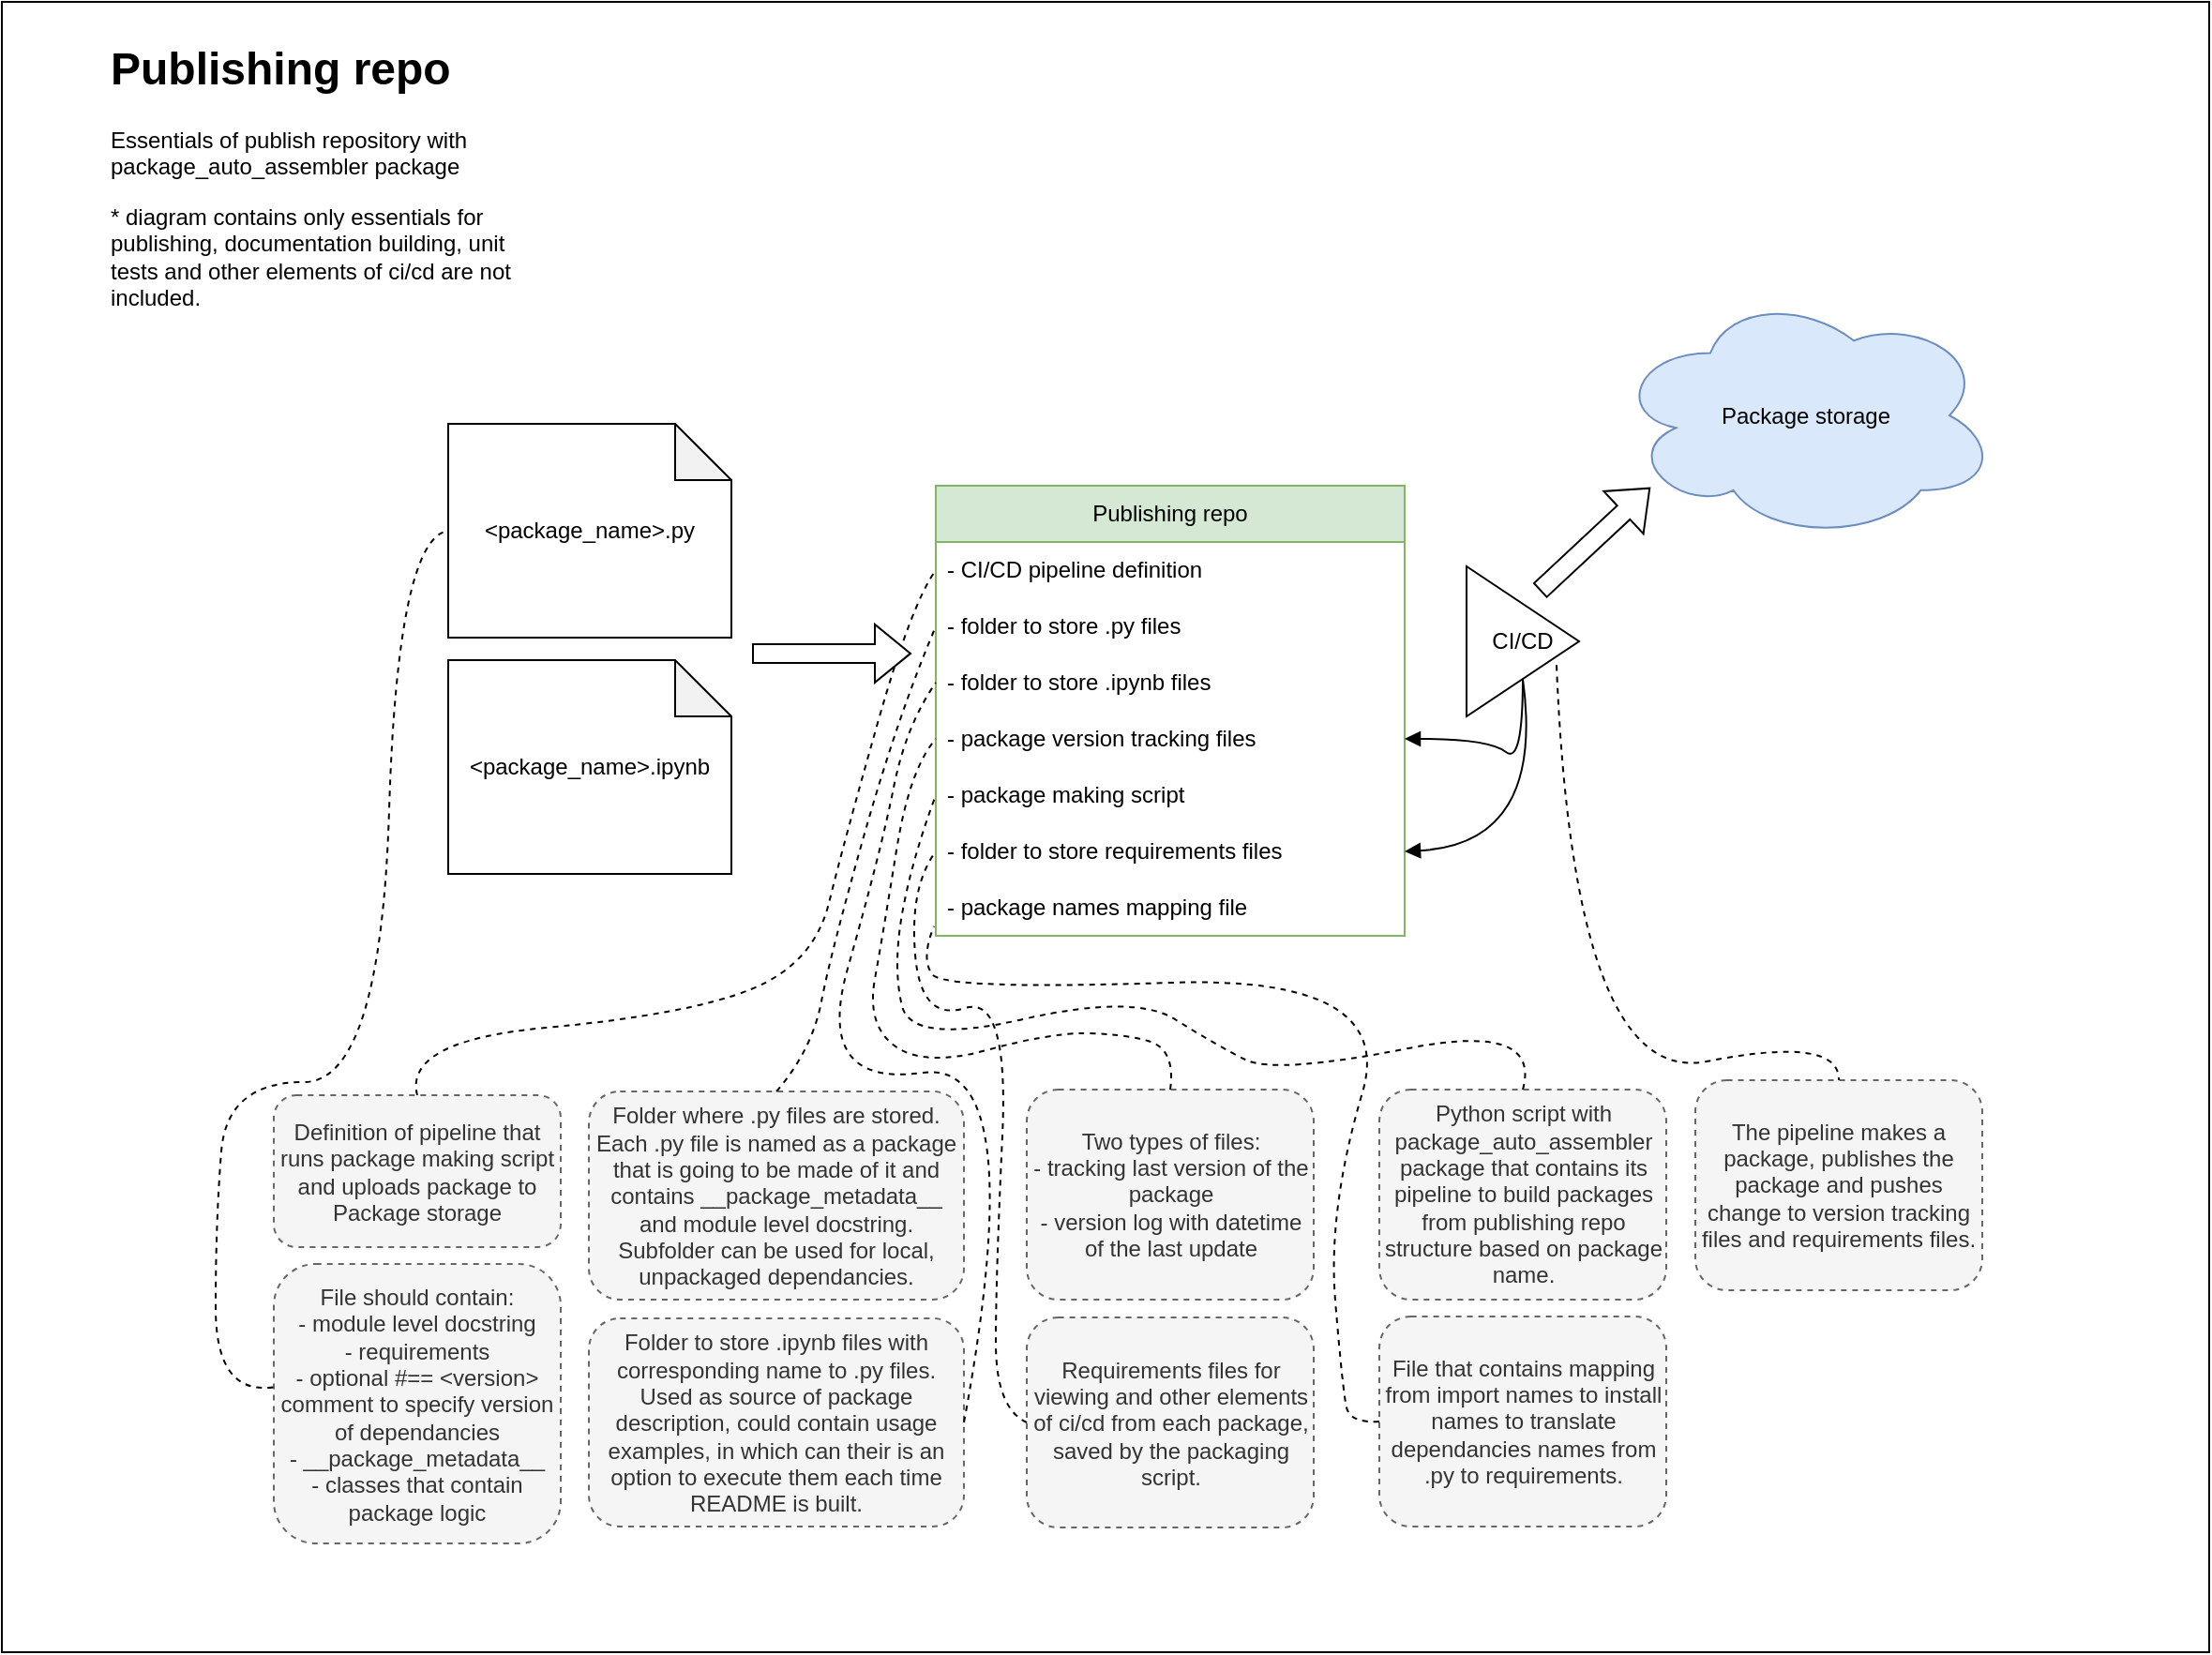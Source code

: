<mxfile version="23.1.5" type="device" pages="2">
  <diagram id="hOmXKEejxs12YvGsgwzY" name="usage">
    <mxGraphModel dx="1990" dy="1212" grid="0" gridSize="10" guides="1" tooltips="1" connect="1" arrows="1" fold="1" page="0" pageScale="1" pageWidth="1169" pageHeight="1654" math="0" shadow="0">
      <root>
        <mxCell id="0" />
        <mxCell id="1" parent="0" />
        <mxCell id="mpo9OLShC69Xrk_bo134-23" value="" style="rounded=0;whiteSpace=wrap;html=1;" vertex="1" parent="1">
          <mxGeometry x="-353" y="52" width="1177" height="880" as="geometry" />
        </mxCell>
        <mxCell id="mpo9OLShC69Xrk_bo134-3" value="" style="curved=1;endArrow=none;html=1;rounded=0;entryX=0;entryY=0.5;entryDx=0;entryDy=0;endFill=0;exitX=0.5;exitY=0;exitDx=0;exitDy=0;dashed=1;" edge="1" parent="1" source="mpo9OLShC69Xrk_bo134-2" target="OUoE7w_y1vDqKte6qC6K-2">
          <mxGeometry width="50" height="50" relative="1" as="geometry">
            <mxPoint x="13" y="642" as="sourcePoint" />
            <mxPoint x="63" y="592" as="targetPoint" />
            <Array as="points">
              <mxPoint x="-139" y="606" />
              <mxPoint x="13" y="592" />
              <mxPoint x="80" y="565" />
              <mxPoint x="96" y="500" />
              <mxPoint x="132" y="373" />
            </Array>
          </mxGeometry>
        </mxCell>
        <mxCell id="OUoE7w_y1vDqKte6qC6K-1" value="Publishing repo" style="swimlane;fontStyle=0;childLayout=stackLayout;horizontal=1;startSize=30;horizontalStack=0;resizeParent=1;resizeParentMax=0;resizeLast=0;collapsible=1;marginBottom=0;whiteSpace=wrap;html=1;fillColor=#d5e8d4;strokeColor=#82b366;" vertex="1" parent="1">
          <mxGeometry x="145" y="310" width="250" height="240" as="geometry" />
        </mxCell>
        <mxCell id="OUoE7w_y1vDqKte6qC6K-2" value="- CI/CD pipeline definition" style="text;strokeColor=none;fillColor=none;align=left;verticalAlign=middle;spacingLeft=4;spacingRight=4;overflow=hidden;points=[[0,0.5],[1,0.5]];portConstraint=eastwest;rotatable=0;whiteSpace=wrap;html=1;" vertex="1" parent="OUoE7w_y1vDqKte6qC6K-1">
          <mxGeometry y="30" width="250" height="30" as="geometry" />
        </mxCell>
        <mxCell id="OUoE7w_y1vDqKte6qC6K-5" value="- folder to store .py files" style="text;strokeColor=none;fillColor=none;align=left;verticalAlign=middle;spacingLeft=4;spacingRight=4;overflow=hidden;points=[[0,0.5],[1,0.5]];portConstraint=eastwest;rotatable=0;whiteSpace=wrap;html=1;" vertex="1" parent="OUoE7w_y1vDqKte6qC6K-1">
          <mxGeometry y="60" width="250" height="30" as="geometry" />
        </mxCell>
        <mxCell id="OUoE7w_y1vDqKte6qC6K-6" value="- folder to store .ipynb files" style="text;strokeColor=none;fillColor=none;align=left;verticalAlign=middle;spacingLeft=4;spacingRight=4;overflow=hidden;points=[[0,0.5],[1,0.5]];portConstraint=eastwest;rotatable=0;whiteSpace=wrap;html=1;" vertex="1" parent="OUoE7w_y1vDqKte6qC6K-1">
          <mxGeometry y="90" width="250" height="30" as="geometry" />
        </mxCell>
        <mxCell id="OUoE7w_y1vDqKte6qC6K-3" value="- package version tracking files" style="text;strokeColor=none;fillColor=none;align=left;verticalAlign=middle;spacingLeft=4;spacingRight=4;overflow=hidden;points=[[0,0.5],[1,0.5]];portConstraint=eastwest;rotatable=0;whiteSpace=wrap;html=1;" vertex="1" parent="OUoE7w_y1vDqKte6qC6K-1">
          <mxGeometry y="120" width="250" height="30" as="geometry" />
        </mxCell>
        <mxCell id="OUoE7w_y1vDqKte6qC6K-4" value="- package making script" style="text;strokeColor=none;fillColor=none;align=left;verticalAlign=middle;spacingLeft=4;spacingRight=4;overflow=hidden;points=[[0,0.5],[1,0.5]];portConstraint=eastwest;rotatable=0;whiteSpace=wrap;html=1;" vertex="1" parent="OUoE7w_y1vDqKte6qC6K-1">
          <mxGeometry y="150" width="250" height="30" as="geometry" />
        </mxCell>
        <mxCell id="nKNuT7gZOhR22zOLDPsV-13" value="- folder to store requirements files" style="text;strokeColor=none;fillColor=none;align=left;verticalAlign=middle;spacingLeft=4;spacingRight=4;overflow=hidden;points=[[0,0.5],[1,0.5]];portConstraint=eastwest;rotatable=0;whiteSpace=wrap;html=1;" vertex="1" parent="OUoE7w_y1vDqKte6qC6K-1">
          <mxGeometry y="180" width="250" height="30" as="geometry" />
        </mxCell>
        <mxCell id="mpo9OLShC69Xrk_bo134-1" value="- package names mapping file" style="text;strokeColor=none;fillColor=none;align=left;verticalAlign=middle;spacingLeft=4;spacingRight=4;overflow=hidden;points=[[0,0.5],[1,0.5]];portConstraint=eastwest;rotatable=0;whiteSpace=wrap;html=1;" vertex="1" parent="OUoE7w_y1vDqKte6qC6K-1">
          <mxGeometry y="210" width="250" height="30" as="geometry" />
        </mxCell>
        <mxCell id="nKNuT7gZOhR22zOLDPsV-1" value="&lt;h1&gt;Publishing repo&lt;/h1&gt;&lt;p&gt;Essentials of publish repository with package_auto_assembler package&lt;/p&gt;&lt;p&gt;* diagram contains only essentials for publishing, documentation building, unit tests and other elements of ci/cd are not included.&lt;/p&gt;" style="text;html=1;spacing=5;spacingTop=-20;whiteSpace=wrap;overflow=hidden;rounded=0;" vertex="1" parent="1">
          <mxGeometry x="-300" y="68" width="233" height="161" as="geometry" />
        </mxCell>
        <mxCell id="nKNuT7gZOhR22zOLDPsV-2" value="&amp;lt;package_name&amp;gt;.py" style="shape=note;whiteSpace=wrap;html=1;backgroundOutline=1;darkOpacity=0.05;" vertex="1" parent="1">
          <mxGeometry x="-115" y="277" width="151" height="114" as="geometry" />
        </mxCell>
        <mxCell id="nKNuT7gZOhR22zOLDPsV-3" value="&amp;lt;package_name&amp;gt;.ipynb" style="shape=note;whiteSpace=wrap;html=1;backgroundOutline=1;darkOpacity=0.05;" vertex="1" parent="1">
          <mxGeometry x="-115" y="403" width="151" height="114" as="geometry" />
        </mxCell>
        <mxCell id="nKNuT7gZOhR22zOLDPsV-4" value="" style="shape=flexArrow;endArrow=classic;html=1;rounded=0;fillColor=default;" edge="1" parent="1">
          <mxGeometry width="50" height="50" relative="1" as="geometry">
            <mxPoint x="47" y="399.44" as="sourcePoint" />
            <mxPoint x="132" y="399.44" as="targetPoint" />
          </mxGeometry>
        </mxCell>
        <mxCell id="nKNuT7gZOhR22zOLDPsV-5" value="" style="shape=flexArrow;endArrow=classic;html=1;rounded=0;" edge="1" parent="1">
          <mxGeometry width="50" height="50" relative="1" as="geometry">
            <mxPoint x="467" y="366" as="sourcePoint" />
            <mxPoint x="526" y="311" as="targetPoint" />
          </mxGeometry>
        </mxCell>
        <mxCell id="nKNuT7gZOhR22zOLDPsV-6" value="Package storage" style="ellipse;shape=cloud;whiteSpace=wrap;html=1;fillColor=#dae8fc;strokeColor=#6c8ebf;" vertex="1" parent="1">
          <mxGeometry x="507" y="206" width="204" height="133" as="geometry" />
        </mxCell>
        <mxCell id="nKNuT7gZOhR22zOLDPsV-12" value="CI/CD" style="triangle;whiteSpace=wrap;html=1;" vertex="1" parent="1">
          <mxGeometry x="428" y="353" width="60" height="80" as="geometry" />
        </mxCell>
        <mxCell id="nKNuT7gZOhR22zOLDPsV-8" value="" style="curved=1;endArrow=block;html=1;rounded=0;entryX=1;entryY=0.5;entryDx=0;entryDy=0;endFill=1;exitX=0.5;exitY=1;exitDx=0;exitDy=0;" edge="1" parent="1" source="nKNuT7gZOhR22zOLDPsV-12" target="OUoE7w_y1vDqKte6qC6K-3">
          <mxGeometry width="50" height="50" relative="1" as="geometry">
            <mxPoint x="424" y="378" as="sourcePoint" />
            <mxPoint x="453" y="458" as="targetPoint" />
            <Array as="points">
              <mxPoint x="458" y="459" />
              <mxPoint x="440" y="445" />
            </Array>
          </mxGeometry>
        </mxCell>
        <mxCell id="nKNuT7gZOhR22zOLDPsV-14" value="" style="curved=1;endArrow=block;html=1;rounded=0;entryX=1;entryY=0.5;entryDx=0;entryDy=0;endFill=1;exitX=0.5;exitY=1;exitDx=0;exitDy=0;" edge="1" parent="1" source="nKNuT7gZOhR22zOLDPsV-12" target="nKNuT7gZOhR22zOLDPsV-13">
          <mxGeometry width="50" height="50" relative="1" as="geometry">
            <mxPoint x="488" y="469" as="sourcePoint" />
            <mxPoint x="425" y="501" as="targetPoint" />
            <Array as="points">
              <mxPoint x="470" y="501" />
            </Array>
          </mxGeometry>
        </mxCell>
        <mxCell id="mpo9OLShC69Xrk_bo134-2" value="Definition of pipeline that runs package making script and uploads package to Package storage" style="rounded=1;whiteSpace=wrap;html=1;dashed=1;fillColor=#f5f5f5;fontColor=#333333;strokeColor=#666666;" vertex="1" parent="1">
          <mxGeometry x="-208" y="635" width="153" height="81" as="geometry" />
        </mxCell>
        <mxCell id="mpo9OLShC69Xrk_bo134-4" value="Folder where .py files are stored. Each .py file is named as a package that is going to be made of it and contains&amp;nbsp;__package_metadata__ and module level docstring.&lt;br&gt;Subfolder can be used for local, unpackaged dependancies." style="rounded=1;whiteSpace=wrap;html=1;dashed=1;fillColor=#f5f5f5;fontColor=#333333;strokeColor=#666666;" vertex="1" parent="1">
          <mxGeometry x="-40" y="633" width="200" height="111" as="geometry" />
        </mxCell>
        <mxCell id="mpo9OLShC69Xrk_bo134-5" value="" style="curved=1;endArrow=none;html=1;rounded=0;entryX=0;entryY=0.5;entryDx=0;entryDy=0;endFill=0;exitX=0.5;exitY=0;exitDx=0;exitDy=0;dashed=1;" edge="1" parent="1" source="mpo9OLShC69Xrk_bo134-4" target="OUoE7w_y1vDqKte6qC6K-5">
          <mxGeometry width="50" height="50" relative="1" as="geometry">
            <mxPoint x="-139" y="694" as="sourcePoint" />
            <mxPoint x="138" y="414" as="targetPoint" />
            <Array as="points">
              <mxPoint x="79" y="611" />
              <mxPoint x="89" y="559" />
              <mxPoint x="125" y="432" />
            </Array>
          </mxGeometry>
        </mxCell>
        <mxCell id="mpo9OLShC69Xrk_bo134-6" value="Folder to store .ipynb files with corresponding name to .py files. Used as source of package description, could contain usage examples, in which can their is an option to execute them each time README is built." style="rounded=1;whiteSpace=wrap;html=1;dashed=1;fillColor=#f5f5f5;fontColor=#333333;strokeColor=#666666;" vertex="1" parent="1">
          <mxGeometry x="-40" y="754" width="200" height="111" as="geometry" />
        </mxCell>
        <mxCell id="mpo9OLShC69Xrk_bo134-7" value="" style="curved=1;endArrow=none;html=1;rounded=0;entryX=0;entryY=0.5;entryDx=0;entryDy=0;endFill=0;exitX=1;exitY=0.5;exitDx=0;exitDy=0;dashed=1;" edge="1" parent="1" source="mpo9OLShC69Xrk_bo134-6" target="OUoE7w_y1vDqKte6qC6K-6">
          <mxGeometry width="50" height="50" relative="1" as="geometry">
            <mxPoint x="51" y="705" as="sourcePoint" />
            <mxPoint x="136" y="457" as="targetPoint" />
            <Array as="points">
              <mxPoint x="196" y="615" />
              <mxPoint x="80" y="631" />
              <mxPoint x="116" y="504" />
              <mxPoint x="129" y="438" />
            </Array>
          </mxGeometry>
        </mxCell>
        <mxCell id="mpo9OLShC69Xrk_bo134-8" value="Two types of files:&lt;br&gt;- tracking last version of the package&lt;br&gt;- version log with datetime of the last update" style="rounded=1;whiteSpace=wrap;html=1;dashed=1;fillColor=#f5f5f5;fontColor=#333333;strokeColor=#666666;" vertex="1" parent="1">
          <mxGeometry x="193.5" y="632" width="153" height="112" as="geometry" />
        </mxCell>
        <mxCell id="mpo9OLShC69Xrk_bo134-9" value="" style="curved=1;endArrow=none;html=1;rounded=0;entryX=0;entryY=0.5;entryDx=0;entryDy=0;endFill=0;exitX=0.5;exitY=0;exitDx=0;exitDy=0;dashed=1;" edge="1" parent="1" source="mpo9OLShC69Xrk_bo134-8" target="OUoE7w_y1vDqKte6qC6K-3">
          <mxGeometry width="50" height="50" relative="1" as="geometry">
            <mxPoint x="52" y="749" as="sourcePoint" />
            <mxPoint x="137" y="501" as="targetPoint" />
            <Array as="points">
              <mxPoint x="273" y="610" />
              <mxPoint x="243" y="602" />
              <mxPoint x="205" y="602" />
              <mxPoint x="139" y="620" />
              <mxPoint x="108" y="598" />
              <mxPoint x="117" y="548" />
              <mxPoint x="131" y="461" />
            </Array>
          </mxGeometry>
        </mxCell>
        <mxCell id="mpo9OLShC69Xrk_bo134-10" value="Python script with package_auto_assembler&lt;br&gt;package that contains its pipeline to build packages from publishing repo structure based on package name." style="rounded=1;whiteSpace=wrap;html=1;dashed=1;fillColor=#f5f5f5;fontColor=#333333;strokeColor=#666666;" vertex="1" parent="1">
          <mxGeometry x="381.5" y="632" width="153" height="112" as="geometry" />
        </mxCell>
        <mxCell id="mpo9OLShC69Xrk_bo134-11" value="" style="curved=1;endArrow=none;html=1;rounded=0;entryX=0;entryY=0.5;entryDx=0;entryDy=0;endFill=0;exitX=0.5;exitY=0;exitDx=0;exitDy=0;dashed=1;" edge="1" parent="1" source="mpo9OLShC69Xrk_bo134-10" target="OUoE7w_y1vDqKte6qC6K-4">
          <mxGeometry width="50" height="50" relative="1" as="geometry">
            <mxPoint x="280" y="642" as="sourcePoint" />
            <mxPoint x="155" y="455" as="targetPoint" />
            <Array as="points">
              <mxPoint x="468" y="596" />
              <mxPoint x="326" y="624" />
              <mxPoint x="294" y="608" />
              <mxPoint x="251" y="581" />
              <mxPoint x="132" y="608" />
              <mxPoint x="122" y="567" />
              <mxPoint x="132" y="510" />
            </Array>
          </mxGeometry>
        </mxCell>
        <mxCell id="mpo9OLShC69Xrk_bo134-12" value="Requirements files for viewing and other elements of ci/cd from each package, saved by the packaging script." style="rounded=1;whiteSpace=wrap;html=1;dashed=1;fillColor=#f5f5f5;fontColor=#333333;strokeColor=#666666;" vertex="1" parent="1">
          <mxGeometry x="193.5" y="753.5" width="153" height="112" as="geometry" />
        </mxCell>
        <mxCell id="mpo9OLShC69Xrk_bo134-13" value="File that contains mapping from import names to install names to translate dependancies names from .py to requirements." style="rounded=1;whiteSpace=wrap;html=1;dashed=1;fillColor=#f5f5f5;fontColor=#333333;strokeColor=#666666;" vertex="1" parent="1">
          <mxGeometry x="381.5" y="753" width="153" height="112" as="geometry" />
        </mxCell>
        <mxCell id="mpo9OLShC69Xrk_bo134-14" value="" style="curved=1;endArrow=none;html=1;rounded=0;entryX=0;entryY=0.5;entryDx=0;entryDy=0;endFill=0;exitX=0;exitY=0.5;exitDx=0;exitDy=0;dashed=1;" edge="1" parent="1" source="mpo9OLShC69Xrk_bo134-12" target="nKNuT7gZOhR22zOLDPsV-13">
          <mxGeometry width="50" height="50" relative="1" as="geometry">
            <mxPoint x="280" y="754" as="sourcePoint" />
            <mxPoint x="155" y="567" as="targetPoint" />
            <Array as="points">
              <mxPoint x="177" y="802" />
              <mxPoint x="177" y="732" />
              <mxPoint x="184" y="581" />
              <mxPoint x="137" y="596" />
              <mxPoint x="131" y="524" />
            </Array>
          </mxGeometry>
        </mxCell>
        <mxCell id="mpo9OLShC69Xrk_bo134-15" value="" style="curved=1;endArrow=none;html=1;rounded=0;entryX=-0.004;entryY=0.833;entryDx=0;entryDy=0;endFill=0;exitX=0;exitY=0.5;exitDx=0;exitDy=0;dashed=1;entryPerimeter=0;" edge="1" parent="1" source="mpo9OLShC69Xrk_bo134-13" target="mpo9OLShC69Xrk_bo134-1">
          <mxGeometry width="50" height="50" relative="1" as="geometry">
            <mxPoint x="468" y="715" as="sourcePoint" />
            <mxPoint x="155" y="558" as="targetPoint" />
            <Array as="points">
              <mxPoint x="366" y="810" />
              <mxPoint x="362" y="793" />
              <mxPoint x="354" y="696" />
              <mxPoint x="391" y="571" />
              <mxPoint x="149" y="579" />
              <mxPoint x="137" y="562" />
            </Array>
          </mxGeometry>
        </mxCell>
        <mxCell id="mpo9OLShC69Xrk_bo134-16" value="The pipeline makes a package, publishes the package and pushes change to version tracking files and requirements files." style="rounded=1;whiteSpace=wrap;html=1;dashed=1;fillColor=#f5f5f5;fontColor=#333333;strokeColor=#666666;" vertex="1" parent="1">
          <mxGeometry x="550" y="627" width="153" height="112" as="geometry" />
        </mxCell>
        <mxCell id="mpo9OLShC69Xrk_bo134-18" value="&lt;span style=&quot;background-color: initial; text-align: left;&quot;&gt;File should contain:&lt;/span&gt;&lt;br&gt;&lt;span style=&quot;background-color: initial; text-align: left;&quot;&gt;- module level docstring&lt;/span&gt;&lt;br&gt;&lt;span style=&quot;background-color: initial; text-align: left;&quot;&gt;- requirements&lt;/span&gt;&lt;br&gt;- optional #== &amp;lt;version&amp;gt; comment to specify version of dependancies&lt;br&gt;-&amp;nbsp;__package_metadata__&lt;br&gt;&lt;span style=&quot;background-color: initial; text-align: left;&quot;&gt;- classes that contain package logic&lt;br&gt;&lt;/span&gt;" style="rounded=1;whiteSpace=wrap;html=1;dashed=1;fillColor=#f5f5f5;fontColor=#333333;strokeColor=#666666;" vertex="1" parent="1">
          <mxGeometry x="-208" y="725" width="153" height="149" as="geometry" />
        </mxCell>
        <mxCell id="mpo9OLShC69Xrk_bo134-20" value="" style="curved=1;endArrow=none;html=1;rounded=0;entryX=0;entryY=0.5;entryDx=0;entryDy=0;endFill=0;exitX=-0.002;exitY=0.441;exitDx=0;exitDy=0;dashed=1;entryPerimeter=0;exitPerimeter=0;" edge="1" parent="1" source="mpo9OLShC69Xrk_bo134-18" target="nKNuT7gZOhR22zOLDPsV-2">
          <mxGeometry width="50" height="50" relative="1" as="geometry">
            <mxPoint x="-494" y="671" as="sourcePoint" />
            <mxPoint x="-217" y="391" as="targetPoint" />
            <Array as="points">
              <mxPoint x="-239" y="795" />
              <mxPoint x="-239" y="702" />
              <mxPoint x="-233" y="628" />
              <mxPoint x="-151" y="628" />
              <mxPoint x="-142" y="338" />
            </Array>
          </mxGeometry>
        </mxCell>
        <mxCell id="mpo9OLShC69Xrk_bo134-21" value="" style="curved=1;endArrow=none;html=1;rounded=0;exitX=0.8;exitY=0.658;exitDx=0;exitDy=0;entryX=0.5;entryY=0;entryDx=0;entryDy=0;dashed=1;endFill=0;exitPerimeter=0;" edge="1" parent="1" source="nKNuT7gZOhR22zOLDPsV-12" target="mpo9OLShC69Xrk_bo134-16">
          <mxGeometry width="50" height="50" relative="1" as="geometry">
            <mxPoint x="576" y="525" as="sourcePoint" />
            <mxPoint x="626" y="475" as="targetPoint" />
            <Array as="points">
              <mxPoint x="485" y="631" />
              <mxPoint x="627" y="603" />
            </Array>
          </mxGeometry>
        </mxCell>
      </root>
    </mxGraphModel>
  </diagram>
  <diagram name="flow" id="WLMHj4V7T1tkh2896ld8">
    <mxGraphModel dx="2268" dy="1918" grid="0" gridSize="10" guides="1" tooltips="1" connect="1" arrows="1" fold="1" page="0" pageScale="1" pageWidth="827" pageHeight="1169" math="0" shadow="0">
      <root>
        <mxCell id="0" />
        <mxCell id="1" parent="0" />
        <mxCell id="Jrc1zMWoi0aU3mgSClnk-74" value="" style="rounded=0;whiteSpace=wrap;html=1;fillColor=#FFFFFF;" parent="1" vertex="1">
          <mxGeometry x="-613" y="-546" width="1860" height="2137" as="geometry" />
        </mxCell>
        <mxCell id="Jrc1zMWoi0aU3mgSClnk-59" value="" style="rounded=0;whiteSpace=wrap;html=1;" parent="1" vertex="1">
          <mxGeometry x="203" y="526" width="316" height="233" as="geometry" />
        </mxCell>
        <mxCell id="Jrc1zMWoi0aU3mgSClnk-31" value="" style="rounded=0;whiteSpace=wrap;html=1;" parent="1" vertex="1">
          <mxGeometry x="-429" y="837" width="432" height="357" as="geometry" />
        </mxCell>
        <mxCell id="Jrc1zMWoi0aU3mgSClnk-65" value="" style="endArrow=classic;html=1;rounded=0;exitX=0;exitY=0.5;exitDx=0;exitDy=0;entryX=0;entryY=0;entryDx=114;entryDy=78.5;dashed=1;entryPerimeter=0;" parent="1" source="Jrc1zMWoi0aU3mgSClnk-61" target="Jrc1zMWoi0aU3mgSClnk-64" edge="1">
          <mxGeometry width="50" height="50" relative="1" as="geometry">
            <mxPoint x="153" y="770" as="sourcePoint" />
            <mxPoint x="104" y="1069" as="targetPoint" />
          </mxGeometry>
        </mxCell>
        <mxCell id="Jrc1zMWoi0aU3mgSClnk-63" value="combine_md_files" style="rounded=1;whiteSpace=wrap;html=1;" parent="1" vertex="1">
          <mxGeometry x="304" y="668" width="161" height="68" as="geometry" />
        </mxCell>
        <mxCell id="Jrc1zMWoi0aU3mgSClnk-62" value="convert_notebook_to_md" style="rounded=1;whiteSpace=wrap;html=1;" parent="1" vertex="1">
          <mxGeometry x="302" y="578" width="161" height="68" as="geometry" />
        </mxCell>
        <mxCell id="Jrc1zMWoi0aU3mgSClnk-30" value="" style="rounded=0;whiteSpace=wrap;html=1;" parent="1" vertex="1">
          <mxGeometry x="-503" y="201" width="268" height="194" as="geometry" />
        </mxCell>
        <mxCell id="Jrc1zMWoi0aU3mgSClnk-50" value="" style="endArrow=none;dashed=1;html=1;dashPattern=1 3;strokeWidth=2;rounded=0;entryX=0.5;entryY=1;entryDx=0;entryDy=0;exitX=0.933;exitY=0.033;exitDx=0;exitDy=0;startArrow=classic;startFill=1;entryPerimeter=0;exitPerimeter=0;" parent="1" source="Jrc1zMWoi0aU3mgSClnk-43" target="gH9P8Dfxt6CHixhxEZe5-3" edge="1">
          <mxGeometry width="50" height="50" relative="1" as="geometry">
            <mxPoint x="-496" y="606" as="sourcePoint" />
            <mxPoint x="-205" y="80" as="targetPoint" />
          </mxGeometry>
        </mxCell>
        <mxCell id="Jrc1zMWoi0aU3mgSClnk-18" value="" style="rounded=0;whiteSpace=wrap;html=1;" parent="1" vertex="1">
          <mxGeometry x="-145" y="199" width="268" height="531" as="geometry" />
        </mxCell>
        <mxCell id="Jrc1zMWoi0aU3mgSClnk-29" value="" style="endArrow=none;dashed=1;html=1;dashPattern=1 3;strokeWidth=2;rounded=0;entryX=0.5;entryY=1;entryDx=0;entryDy=0;exitX=1;exitY=0.25;exitDx=0;exitDy=0;startArrow=classic;startFill=1;" parent="1" source="Jrc1zMWoi0aU3mgSClnk-25" target="gH9P8Dfxt6CHixhxEZe5-9" edge="1">
          <mxGeometry width="50" height="50" relative="1" as="geometry">
            <mxPoint x="14" y="311" as="sourcePoint" />
            <mxPoint x="314" y="94" as="targetPoint" />
          </mxGeometry>
        </mxCell>
        <mxCell id="Jrc1zMWoi0aU3mgSClnk-26" value="" style="rounded=0;whiteSpace=wrap;html=1;" parent="1" vertex="1">
          <mxGeometry x="201" y="197" width="268" height="194" as="geometry" />
        </mxCell>
        <mxCell id="Jrc1zMWoi0aU3mgSClnk-13" value="" style="rounded=0;whiteSpace=wrap;html=1;" parent="1" vertex="1">
          <mxGeometry x="195" y="-164" width="268" height="194" as="geometry" />
        </mxCell>
        <mxCell id="Jrc1zMWoi0aU3mgSClnk-3" value="" style="rounded=0;whiteSpace=wrap;html=1;" parent="1" vertex="1">
          <mxGeometry x="542" y="199" width="268" height="194" as="geometry" />
        </mxCell>
        <mxCell id="gH9P8Dfxt6CHixhxEZe5-7" value="" style="rounded=0;whiteSpace=wrap;html=1;" parent="1" vertex="1">
          <mxGeometry x="203" y="1049" width="295" height="193" as="geometry" />
        </mxCell>
        <mxCell id="gH9P8Dfxt6CHixhxEZe5-3" value="module_name.py" style="shape=note;whiteSpace=wrap;html=1;backgroundOutline=1;darkOpacity=0.05;" parent="1" vertex="1">
          <mxGeometry x="-106" y="-345" width="114" height="127" as="geometry" />
        </mxCell>
        <mxCell id="gH9P8Dfxt6CHixhxEZe5-5" value="module_name-version-py3-none-any.whl" style="shape=card;whiteSpace=wrap;html=1;" parent="1" vertex="1">
          <mxGeometry x="241" y="1105" width="80" height="100" as="geometry" />
        </mxCell>
        <mxCell id="gH9P8Dfxt6CHixhxEZe5-6" value="" style="shape=card;whiteSpace=wrap;html=1;" parent="1" vertex="1">
          <mxGeometry x="380" y="1101" width="80" height="100" as="geometry" />
        </mxCell>
        <mxCell id="gH9P8Dfxt6CHixhxEZe5-8" value="./dist" style="text;html=1;align=center;verticalAlign=middle;whiteSpace=wrap;rounded=0;" parent="1" vertex="1">
          <mxGeometry x="206" y="1052" width="60" height="30" as="geometry" />
        </mxCell>
        <mxCell id="gH9P8Dfxt6CHixhxEZe5-9" value="extract metadata from module" style="rounded=1;whiteSpace=wrap;html=1;" parent="1" vertex="1">
          <mxGeometry x="262" y="-40" width="120" height="60" as="geometry" />
        </mxCell>
        <mxCell id="gH9P8Dfxt6CHixhxEZe5-13" value="extract requirements from module" style="rounded=1;whiteSpace=wrap;html=1;" parent="1" vertex="1">
          <mxGeometry x="271" y="284" width="120" height="60" as="geometry" />
        </mxCell>
        <mxCell id="gH9P8Dfxt6CHixhxEZe5-17" value="module_name-version.tar.gz" style="text;html=1;align=center;verticalAlign=middle;whiteSpace=wrap;rounded=0;" parent="1" vertex="1">
          <mxGeometry x="393" y="1138" width="60" height="30" as="geometry" />
        </mxCell>
        <mxCell id="Jrc1zMWoi0aU3mgSClnk-1" value="version_logs.csv" style="shape=note;whiteSpace=wrap;html=1;backgroundOutline=1;darkOpacity=0.05;" parent="1" vertex="1">
          <mxGeometry x="957" y="84" width="106" height="121" as="geometry" />
        </mxCell>
        <mxCell id="Jrc1zMWoi0aU3mgSClnk-2" value="&lt;h1&gt;Package auto assembler&lt;/h1&gt;&lt;p&gt;Inner components and how they come together to make a package.&lt;/p&gt;" style="text;html=1;spacing=5;spacingTop=-20;whiteSpace=wrap;overflow=hidden;rounded=0;" parent="1" vertex="1">
          <mxGeometry x="-586" y="-529" width="313" height="120" as="geometry" />
        </mxCell>
        <mxCell id="Jrc1zMWoi0aU3mgSClnk-4" value="VersionHandler" style="text;html=1;align=center;verticalAlign=middle;whiteSpace=wrap;rounded=0;" parent="1" vertex="1">
          <mxGeometry x="544" y="207" width="120" height="29" as="geometry" />
        </mxCell>
        <mxCell id="Jrc1zMWoi0aU3mgSClnk-5" value="add package" style="rounded=1;whiteSpace=wrap;html=1;" parent="1" vertex="1">
          <mxGeometry x="664" y="263" width="120" height="60" as="geometry" />
        </mxCell>
        <mxCell id="gH9P8Dfxt6CHixhxEZe5-10" value="update version" style="rounded=1;whiteSpace=wrap;html=1;" parent="1" vertex="1">
          <mxGeometry x="570" y="301" width="120" height="60" as="geometry" />
        </mxCell>
        <mxCell id="Jrc1zMWoi0aU3mgSClnk-7" value="lsts_package_versions.yml" style="shape=note;whiteSpace=wrap;html=1;backgroundOutline=1;darkOpacity=0.05;" parent="1" vertex="1">
          <mxGeometry x="957" y="242.5" width="163" height="107" as="geometry" />
        </mxCell>
        <mxCell id="Jrc1zMWoi0aU3mgSClnk-8" value="" style="endArrow=classic;startArrow=classic;html=1;rounded=0;exitX=1;exitY=0.5;exitDx=0;exitDy=0;entryX=0;entryY=0.5;entryDx=0;entryDy=0;entryPerimeter=0;" parent="1" source="Jrc1zMWoi0aU3mgSClnk-3" target="Jrc1zMWoi0aU3mgSClnk-7" edge="1">
          <mxGeometry width="50" height="50" relative="1" as="geometry">
            <mxPoint x="1071" y="175" as="sourcePoint" />
            <mxPoint x="1185" y="162" as="targetPoint" />
          </mxGeometry>
        </mxCell>
        <mxCell id="Jrc1zMWoi0aU3mgSClnk-9" value="" style="endArrow=classic;html=1;rounded=0;exitX=1;exitY=0.25;exitDx=0;exitDy=0;entryX=0;entryY=0.5;entryDx=0;entryDy=0;entryPerimeter=0;" parent="1" source="Jrc1zMWoi0aU3mgSClnk-3" target="Jrc1zMWoi0aU3mgSClnk-1" edge="1">
          <mxGeometry width="50" height="50" relative="1" as="geometry">
            <mxPoint x="1079" y="114" as="sourcePoint" />
            <mxPoint x="1129" y="64" as="targetPoint" />
          </mxGeometry>
        </mxCell>
        <mxCell id="Jrc1zMWoi0aU3mgSClnk-10" value="" style="ellipse;whiteSpace=wrap;html=1;aspect=fixed;" parent="1" vertex="1">
          <mxGeometry x="282" y="-316" width="80" height="80" as="geometry" />
        </mxCell>
        <mxCell id="Jrc1zMWoi0aU3mgSClnk-11" value="" style="endArrow=classic;html=1;rounded=0;exitX=0.991;exitY=0.567;exitDx=0;exitDy=0;exitPerimeter=0;entryX=0;entryY=0.5;entryDx=0;entryDy=0;" parent="1" source="gH9P8Dfxt6CHixhxEZe5-3" target="Jrc1zMWoi0aU3mgSClnk-10" edge="1">
          <mxGeometry width="50" height="50" relative="1" as="geometry">
            <mxPoint x="107" y="-227" as="sourcePoint" />
            <mxPoint x="157" y="-277" as="targetPoint" />
          </mxGeometry>
        </mxCell>
        <mxCell id="Jrc1zMWoi0aU3mgSClnk-12" value="" style="shape=flexArrow;endArrow=classic;html=1;rounded=0;" parent="1" edge="1">
          <mxGeometry width="50" height="50" relative="1" as="geometry">
            <mxPoint x="675.5" y="147" as="sourcePoint" />
            <mxPoint x="675.5" y="196" as="targetPoint" />
          </mxGeometry>
        </mxCell>
        <mxCell id="Jrc1zMWoi0aU3mgSClnk-15" value="MetadataHandler" style="text;html=1;align=center;verticalAlign=middle;whiteSpace=wrap;rounded=0;" parent="1" vertex="1">
          <mxGeometry x="199" y="-158" width="120" height="29" as="geometry" />
        </mxCell>
        <mxCell id="Jrc1zMWoi0aU3mgSClnk-16" value="check of metadata is present" style="rounded=1;whiteSpace=wrap;html=1;" parent="1" vertex="1">
          <mxGeometry x="262" y="-112" width="120" height="60" as="geometry" />
        </mxCell>
        <mxCell id="Jrc1zMWoi0aU3mgSClnk-17" value="" style="shape=flexArrow;endArrow=classic;html=1;rounded=0;" parent="1" edge="1">
          <mxGeometry width="50" height="50" relative="1" as="geometry">
            <mxPoint x="321.5" y="-220" as="sourcePoint" />
            <mxPoint x="321.5" y="-171" as="targetPoint" />
          </mxGeometry>
        </mxCell>
        <mxCell id="Jrc1zMWoi0aU3mgSClnk-19" value="SetupDirHandler" style="text;html=1;align=center;verticalAlign=middle;whiteSpace=wrap;rounded=0;" parent="1" vertex="1">
          <mxGeometry x="-143" y="207" width="120" height="29" as="geometry" />
        </mxCell>
        <mxCell id="Jrc1zMWoi0aU3mgSClnk-20" value="create empty setup dir" style="rounded=1;whiteSpace=wrap;html=1;" parent="1" vertex="1">
          <mxGeometry x="-89" y="261" width="120" height="60" as="geometry" />
        </mxCell>
        <mxCell id="Jrc1zMWoi0aU3mgSClnk-21" value="copy module" style="rounded=1;whiteSpace=wrap;html=1;" parent="1" vertex="1">
          <mxGeometry x="-89" y="446" width="120" height="60" as="geometry" />
        </mxCell>
        <mxCell id="Jrc1zMWoi0aU3mgSClnk-22" value="" style="shape=flexArrow;endArrow=classic;html=1;rounded=0;" parent="1" edge="1">
          <mxGeometry width="50" height="50" relative="1" as="geometry">
            <mxPoint x="-11.5" y="147" as="sourcePoint" />
            <mxPoint x="-11.5" y="196" as="targetPoint" />
          </mxGeometry>
        </mxCell>
        <mxCell id="Jrc1zMWoi0aU3mgSClnk-24" value="create init file" style="rounded=1;whiteSpace=wrap;html=1;" parent="1" vertex="1">
          <mxGeometry x="-87" y="361" width="120" height="60" as="geometry" />
        </mxCell>
        <mxCell id="Jrc1zMWoi0aU3mgSClnk-25" value="write setup file" style="rounded=1;whiteSpace=wrap;html=1;" parent="1" vertex="1">
          <mxGeometry x="-89" y="531" width="120" height="60" as="geometry" />
        </mxCell>
        <mxCell id="Jrc1zMWoi0aU3mgSClnk-27" value="RequirementsHandler" style="text;html=1;align=center;verticalAlign=middle;whiteSpace=wrap;rounded=0;" parent="1" vertex="1">
          <mxGeometry x="209" y="205" width="120" height="29" as="geometry" />
        </mxCell>
        <mxCell id="Jrc1zMWoi0aU3mgSClnk-28" value="" style="endArrow=none;dashed=1;html=1;dashPattern=1 3;strokeWidth=2;rounded=0;entryX=0.5;entryY=1;entryDx=0;entryDy=0;exitX=1;exitY=0.5;exitDx=0;exitDy=0;startArrow=classic;startFill=1;" parent="1" source="Jrc1zMWoi0aU3mgSClnk-25" target="gH9P8Dfxt6CHixhxEZe5-13" edge="1">
          <mxGeometry width="50" height="50" relative="1" as="geometry">
            <mxPoint x="338" y="549" as="sourcePoint" />
            <mxPoint x="388" y="499" as="targetPoint" />
          </mxGeometry>
        </mxCell>
        <mxCell id="Jrc1zMWoi0aU3mgSClnk-32" value="./setup_dir" style="text;html=1;align=center;verticalAlign=middle;whiteSpace=wrap;rounded=0;" parent="1" vertex="1">
          <mxGeometry x="-440" y="841" width="112" height="32" as="geometry" />
        </mxCell>
        <mxCell id="Jrc1zMWoi0aU3mgSClnk-33" value="" style="endArrow=classic;html=1;rounded=0;exitX=0;exitY=1;exitDx=0;exitDy=0;entryX=0.5;entryY=0;entryDx=0;entryDy=0;dashed=1;" parent="1" source="Jrc1zMWoi0aU3mgSClnk-20" target="Jrc1zMWoi0aU3mgSClnk-31" edge="1">
          <mxGeometry width="50" height="50" relative="1" as="geometry">
            <mxPoint x="-391" y="521" as="sourcePoint" />
            <mxPoint x="-341" y="471" as="targetPoint" />
          </mxGeometry>
        </mxCell>
        <mxCell id="Jrc1zMWoi0aU3mgSClnk-34" value="module_name.py" style="shape=note;whiteSpace=wrap;html=1;backgroundOutline=1;darkOpacity=0.05;" parent="1" vertex="1">
          <mxGeometry x="-278" y="890" width="114" height="127" as="geometry" />
        </mxCell>
        <mxCell id="Jrc1zMWoi0aU3mgSClnk-35" value="__init__.py" style="shape=note;whiteSpace=wrap;html=1;backgroundOutline=1;darkOpacity=0.05;" parent="1" vertex="1">
          <mxGeometry x="-412" y="890" width="114" height="127" as="geometry" />
        </mxCell>
        <mxCell id="Jrc1zMWoi0aU3mgSClnk-36" value="setup.py" style="shape=note;whiteSpace=wrap;html=1;backgroundOutline=1;darkOpacity=0.05;" parent="1" vertex="1">
          <mxGeometry x="-135" y="890" width="114" height="127" as="geometry" />
        </mxCell>
        <mxCell id="Jrc1zMWoi0aU3mgSClnk-37" value="" style="endArrow=classic;html=1;rounded=0;exitX=0;exitY=1;exitDx=0;exitDy=0;entryX=0;entryY=0;entryDx=99;entryDy=15;dashed=1;entryPerimeter=0;" parent="1" source="Jrc1zMWoi0aU3mgSClnk-21" target="Jrc1zMWoi0aU3mgSClnk-34" edge="1">
          <mxGeometry width="50" height="50" relative="1" as="geometry">
            <mxPoint x="-101" y="453" as="sourcePoint" />
            <mxPoint x="-208" y="999" as="targetPoint" />
          </mxGeometry>
        </mxCell>
        <mxCell id="Jrc1zMWoi0aU3mgSClnk-38" value="" style="endArrow=classic;html=1;rounded=0;exitX=0;exitY=1;exitDx=0;exitDy=0;entryX=0.465;entryY=0.024;entryDx=0;entryDy=0;dashed=1;entryPerimeter=0;" parent="1" source="Jrc1zMWoi0aU3mgSClnk-24" target="Jrc1zMWoi0aU3mgSClnk-35" edge="1">
          <mxGeometry width="50" height="50" relative="1" as="geometry">
            <mxPoint x="-265" y="491" as="sourcePoint" />
            <mxPoint x="-355" y="890" as="targetPoint" />
          </mxGeometry>
        </mxCell>
        <mxCell id="Jrc1zMWoi0aU3mgSClnk-39" value="" style="endArrow=classic;html=1;rounded=0;exitX=0.5;exitY=1;exitDx=0;exitDy=0;entryX=0.5;entryY=0;entryDx=0;entryDy=0;dashed=1;entryPerimeter=0;" parent="1" source="Jrc1zMWoi0aU3mgSClnk-25" target="Jrc1zMWoi0aU3mgSClnk-36" edge="1">
          <mxGeometry width="50" height="50" relative="1" as="geometry">
            <mxPoint x="153" y="705" as="sourcePoint" />
            <mxPoint x="63" y="1104" as="targetPoint" />
          </mxGeometry>
        </mxCell>
        <mxCell id="Jrc1zMWoi0aU3mgSClnk-40" value="" style="shape=flexArrow;endArrow=classic;html=1;rounded=0;" parent="1" edge="1">
          <mxGeometry width="50" height="50" relative="1" as="geometry">
            <mxPoint x="338" y="139" as="sourcePoint" />
            <mxPoint x="338" y="188" as="targetPoint" />
          </mxGeometry>
        </mxCell>
        <mxCell id="Jrc1zMWoi0aU3mgSClnk-41" value="" style="shape=flexArrow;endArrow=classic;html=1;rounded=0;" parent="1" edge="1">
          <mxGeometry width="50" height="50" relative="1" as="geometry">
            <mxPoint x="-366" y="146" as="sourcePoint" />
            <mxPoint x="-366" y="195" as="targetPoint" />
          </mxGeometry>
        </mxCell>
        <mxCell id="Jrc1zMWoi0aU3mgSClnk-42" value="LocalDependaciesHandler" style="text;html=1;align=center;verticalAlign=middle;whiteSpace=wrap;rounded=0;" parent="1" vertex="1">
          <mxGeometry x="-491" y="210" width="154" height="29" as="geometry" />
        </mxCell>
        <mxCell id="Jrc1zMWoi0aU3mgSClnk-43" value="combine modules" style="rounded=1;whiteSpace=wrap;html=1;" parent="1" vertex="1">
          <mxGeometry x="-427" y="279" width="120" height="60" as="geometry" />
        </mxCell>
        <mxCell id="Jrc1zMWoi0aU3mgSClnk-44" value="" style="rounded=0;whiteSpace=wrap;html=1;" parent="1" vertex="1">
          <mxGeometry x="-315" y="-163" width="326" height="192" as="geometry" />
        </mxCell>
        <mxCell id="Jrc1zMWoi0aU3mgSClnk-46" value="dep_name_1.py" style="shape=note;whiteSpace=wrap;html=1;backgroundOutline=1;darkOpacity=0.05;" parent="1" vertex="1">
          <mxGeometry x="-286" y="-114" width="114" height="127" as="geometry" />
        </mxCell>
        <mxCell id="Jrc1zMWoi0aU3mgSClnk-47" value="dep_name_2.py" style="shape=note;whiteSpace=wrap;html=1;backgroundOutline=1;darkOpacity=0.05;" parent="1" vertex="1">
          <mxGeometry x="-129" y="-117" width="114" height="127" as="geometry" />
        </mxCell>
        <mxCell id="Jrc1zMWoi0aU3mgSClnk-48" value="Local dependacies" style="text;html=1;align=center;verticalAlign=middle;whiteSpace=wrap;rounded=0;" parent="1" vertex="1">
          <mxGeometry x="-307" y="-153" width="138" height="29" as="geometry" />
        </mxCell>
        <mxCell id="Jrc1zMWoi0aU3mgSClnk-49" value="" style="endArrow=classic;html=1;rounded=0;exitX=1;exitY=0.5;exitDx=0;exitDy=0;entryX=0.025;entryY=0.738;entryDx=0;entryDy=0;entryPerimeter=0;dashed=1;" parent="1" source="Jrc1zMWoi0aU3mgSClnk-44" target="Jrc1zMWoi0aU3mgSClnk-10" edge="1">
          <mxGeometry width="50" height="50" relative="1" as="geometry">
            <mxPoint x="-97" y="-189" as="sourcePoint" />
            <mxPoint x="178" y="-192" as="targetPoint" />
          </mxGeometry>
        </mxCell>
        <mxCell id="Jrc1zMWoi0aU3mgSClnk-51" value="" style="endArrow=none;dashed=1;html=1;dashPattern=1 3;strokeWidth=2;rounded=0;entryX=0.5;entryY=1;entryDx=0;entryDy=0;startArrow=classic;startFill=1;entryPerimeter=0;" parent="1" target="Jrc1zMWoi0aU3mgSClnk-46" edge="1">
          <mxGeometry width="50" height="50" relative="1" as="geometry">
            <mxPoint x="-365" y="283" as="sourcePoint" />
            <mxPoint x="-260" y="71" as="targetPoint" />
          </mxGeometry>
        </mxCell>
        <mxCell id="Jrc1zMWoi0aU3mgSClnk-52" value="" style="endArrow=none;dashed=1;html=1;dashPattern=1 3;strokeWidth=2;rounded=0;entryX=0.5;entryY=1;entryDx=0;entryDy=0;startArrow=classic;startFill=1;entryPerimeter=0;exitX=1;exitY=0.5;exitDx=0;exitDy=0;" parent="1" source="Jrc1zMWoi0aU3mgSClnk-43" target="Jrc1zMWoi0aU3mgSClnk-47" edge="1">
          <mxGeometry width="50" height="50" relative="1" as="geometry">
            <mxPoint x="-334" y="349.5" as="sourcePoint" />
            <mxPoint x="-198" y="79.5" as="targetPoint" />
          </mxGeometry>
        </mxCell>
        <mxCell id="Jrc1zMWoi0aU3mgSClnk-54" value="" style="endArrow=none;dashed=1;html=1;dashPattern=1 3;strokeWidth=2;rounded=0;entryX=0.5;entryY=1;entryDx=0;entryDy=0;startArrow=classic;startFill=1;exitX=0.43;exitY=-0.008;exitDx=0;exitDy=0;exitPerimeter=0;" parent="1" source="Jrc1zMWoi0aU3mgSClnk-34" target="Jrc1zMWoi0aU3mgSClnk-43" edge="1">
          <mxGeometry width="50" height="50" relative="1" as="geometry">
            <mxPoint x="-537" y="741" as="sourcePoint" />
            <mxPoint x="-401" y="471" as="targetPoint" />
          </mxGeometry>
        </mxCell>
        <mxCell id="Jrc1zMWoi0aU3mgSClnk-55" value="make package" style="ellipse;whiteSpace=wrap;html=1;" parent="1" vertex="1">
          <mxGeometry x="259.5" y="867" width="182" height="114" as="geometry" />
        </mxCell>
        <mxCell id="Jrc1zMWoi0aU3mgSClnk-56" value="" style="endArrow=classic;html=1;rounded=0;exitX=1;exitY=0.25;exitDx=0;exitDy=0;entryX=0;entryY=0.5;entryDx=0;entryDy=0;" parent="1" source="Jrc1zMWoi0aU3mgSClnk-31" target="Jrc1zMWoi0aU3mgSClnk-55" edge="1">
          <mxGeometry width="50" height="50" relative="1" as="geometry">
            <mxPoint x="-65" y="1472" as="sourcePoint" />
            <mxPoint x="-15" y="1422" as="targetPoint" />
          </mxGeometry>
        </mxCell>
        <mxCell id="Jrc1zMWoi0aU3mgSClnk-57" value="" style="endArrow=classic;html=1;rounded=0;exitX=0.5;exitY=1;exitDx=0;exitDy=0;entryX=0.5;entryY=0;entryDx=0;entryDy=0;" parent="1" source="Jrc1zMWoi0aU3mgSClnk-55" target="gH9P8Dfxt6CHixhxEZe5-7" edge="1">
          <mxGeometry width="50" height="50" relative="1" as="geometry">
            <mxPoint x="-209" y="1323" as="sourcePoint" />
            <mxPoint x="125" y="1594" as="targetPoint" />
          </mxGeometry>
        </mxCell>
        <mxCell id="Jrc1zMWoi0aU3mgSClnk-58" value="" style="endArrow=none;dashed=1;html=1;dashPattern=1 3;strokeWidth=2;rounded=0;entryX=0;entryY=1;entryDx=0;entryDy=0;exitX=1;exitY=0.75;exitDx=0;exitDy=0;startArrow=classic;startFill=1;" parent="1" source="Jrc1zMWoi0aU3mgSClnk-25" target="gH9P8Dfxt6CHixhxEZe5-10" edge="1">
          <mxGeometry width="50" height="50" relative="1" as="geometry">
            <mxPoint x="195.5" y="661" as="sourcePoint" />
            <mxPoint x="495.5" y="444" as="targetPoint" />
          </mxGeometry>
        </mxCell>
        <mxCell id="Jrc1zMWoi0aU3mgSClnk-60" value="LongDocHandler" style="text;html=1;align=center;verticalAlign=middle;whiteSpace=wrap;rounded=0;" parent="1" vertex="1">
          <mxGeometry x="214" y="533" width="103" height="32" as="geometry" />
        </mxCell>
        <mxCell id="Jrc1zMWoi0aU3mgSClnk-61" value="add readme" style="rounded=1;whiteSpace=wrap;html=1;" parent="1" vertex="1">
          <mxGeometry x="231" y="627" width="120" height="60" as="geometry" />
        </mxCell>
        <mxCell id="Jrc1zMWoi0aU3mgSClnk-64" value="README.md" style="shape=note;whiteSpace=wrap;html=1;backgroundOutline=1;darkOpacity=0.05;" parent="1" vertex="1">
          <mxGeometry x="-412" y="1034" width="114" height="127" as="geometry" />
        </mxCell>
        <mxCell id="Jrc1zMWoi0aU3mgSClnk-66" value="" style="shape=flexArrow;endArrow=classic;html=1;rounded=0;" parent="1" edge="1">
          <mxGeometry width="50" height="50" relative="1" as="geometry">
            <mxPoint x="356" y="471" as="sourcePoint" />
            <mxPoint x="356" y="520" as="targetPoint" />
          </mxGeometry>
        </mxCell>
        <mxCell id="Jrc1zMWoi0aU3mgSClnk-67" value="" style="rounded=0;whiteSpace=wrap;html=1;" parent="1" vertex="1">
          <mxGeometry x="556" y="-163" width="268" height="194" as="geometry" />
        </mxCell>
        <mxCell id="Jrc1zMWoi0aU3mgSClnk-68" value="" style="shape=flexArrow;endArrow=classic;html=1;rounded=0;" parent="1" edge="1">
          <mxGeometry width="50" height="50" relative="1" as="geometry">
            <mxPoint x="690" y="-231" as="sourcePoint" />
            <mxPoint x="690" y="-182" as="targetPoint" />
          </mxGeometry>
        </mxCell>
        <mxCell id="Jrc1zMWoi0aU3mgSClnk-69" value="ImportMappingHandler" style="text;html=1;align=center;verticalAlign=middle;whiteSpace=wrap;rounded=0;" parent="1" vertex="1">
          <mxGeometry x="565" y="-156" width="120" height="29" as="geometry" />
        </mxCell>
        <mxCell id="Jrc1zMWoi0aU3mgSClnk-70" value="load package mappings" style="rounded=1;whiteSpace=wrap;html=1;" parent="1" vertex="1">
          <mxGeometry x="628" y="-89" width="120" height="60" as="geometry" />
        </mxCell>
        <mxCell id="Jrc1zMWoi0aU3mgSClnk-71" value="package_mapping.json" style="shape=note;whiteSpace=wrap;html=1;backgroundOutline=1;darkOpacity=0.05;" parent="1" vertex="1">
          <mxGeometry x="960" y="-121" width="149" height="124" as="geometry" />
        </mxCell>
        <mxCell id="Jrc1zMWoi0aU3mgSClnk-72" value="" style="endArrow=classic;html=1;rounded=0;exitX=0;exitY=0.5;exitDx=0;exitDy=0;entryX=1;entryY=0.5;entryDx=0;entryDy=0;exitPerimeter=0;" parent="1" source="Jrc1zMWoi0aU3mgSClnk-71" target="Jrc1zMWoi0aU3mgSClnk-70" edge="1">
          <mxGeometry width="50" height="50" relative="1" as="geometry">
            <mxPoint x="766" y="144" as="sourcePoint" />
            <mxPoint x="913" y="41" as="targetPoint" />
          </mxGeometry>
        </mxCell>
        <mxCell id="Jrc1zMWoi0aU3mgSClnk-73" value="" style="endArrow=none;dashed=1;html=1;dashPattern=1 3;strokeWidth=2;rounded=0;entryX=0.5;entryY=1;entryDx=0;entryDy=0;exitX=1;exitY=0;exitDx=0;exitDy=0;startArrow=classic;startFill=1;" parent="1" source="gH9P8Dfxt6CHixhxEZe5-13" target="Jrc1zMWoi0aU3mgSClnk-70" edge="1">
          <mxGeometry width="50" height="50" relative="1" as="geometry">
            <mxPoint x="332" y="273" as="sourcePoint" />
            <mxPoint x="632" y="56" as="targetPoint" />
          </mxGeometry>
        </mxCell>
        <mxCell id="Jrc1zMWoi0aU3mgSClnk-77" value="module_name.ipynb" style="shape=note;whiteSpace=wrap;html=1;backgroundOutline=1;darkOpacity=0.05;" parent="1" vertex="1">
          <mxGeometry x="-249" y="-443" width="114" height="127" as="geometry" />
        </mxCell>
        <mxCell id="Jrc1zMWoi0aU3mgSClnk-78" value="" style="endArrow=classic;html=1;rounded=0;exitX=0.991;exitY=0.52;exitDx=0;exitDy=0;dashed=1;exitPerimeter=0;entryX=0.063;entryY=0.288;entryDx=0;entryDy=0;entryPerimeter=0;" parent="1" source="Jrc1zMWoi0aU3mgSClnk-77" target="Jrc1zMWoi0aU3mgSClnk-10" edge="1">
          <mxGeometry width="50" height="50" relative="1" as="geometry">
            <mxPoint x="-23" y="-306" as="sourcePoint" />
            <mxPoint x="250" y="-496" as="targetPoint" />
          </mxGeometry>
        </mxCell>
      </root>
    </mxGraphModel>
  </diagram>
</mxfile>
